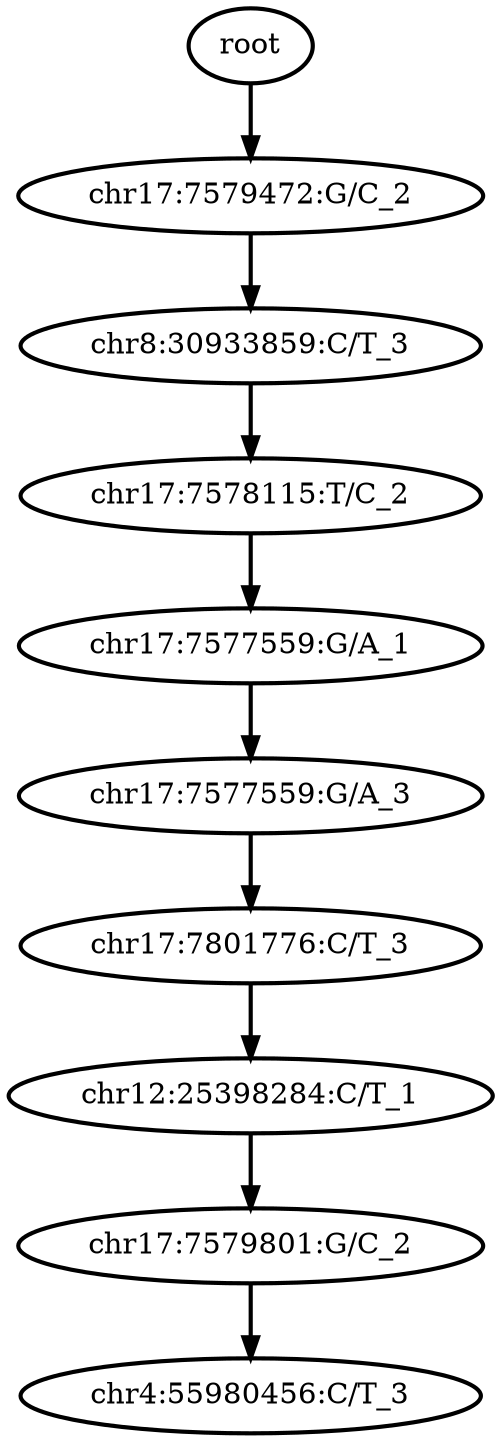digraph N {
	overlap="false"
	rankdir="TB"
	0 [label="root", style="bold"];
	1 [label="chr17:7579472:G/C_2", style="bold"];
	2 [label="chr8:30933859:C/T_3", style="bold"];
	3 [label="chr17:7578115:T/C_2", style="bold"];
	4 [label="chr17:7577559:G/A_1", style="bold"];
	5 [label="chr17:7577559:G/A_3", style="bold"];
	6 [label="chr17:7801776:C/T_3", style="bold"];
	7 [label="chr12:25398284:C/T_1", style="bold"];
	8 [label="chr17:7579801:G/C_2", style="bold"];
	9 [label="chr4:55980456:C/T_3", style="bold"];
	0 -> 1 [style="bold"];
	1 -> 2 [style="bold"];
	2 -> 3 [style="bold"];
	3 -> 4 [style="bold"];
	4 -> 5 [style="bold"];
	5 -> 6 [style="bold"];
	6 -> 7 [style="bold"];
	7 -> 8 [style="bold"];
	8 -> 9 [style="bold"];
}